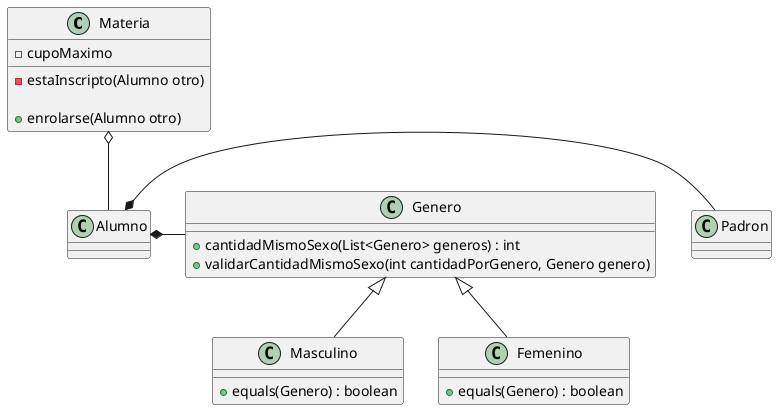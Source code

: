 @startuml

class Materia {
    - cupoMaximo

    - estaInscripto(Alumno otro)

    + enrolarse(Alumno otro)
}

class Genero {
    + cantidadMismoSexo(List<Genero> generos) : int
    + validarCantidadMismoSexo(int cantidadPorGenero, Genero genero)
}
class Masculino {
    + equals(Genero) : boolean
}

class Femenino {
    + equals(Genero) : boolean
}

Materia o-- Alumno

Alumno *- Padron
Alumno *- Genero


Genero <|-- Masculino
Genero <|-- Femenino

@enduml
